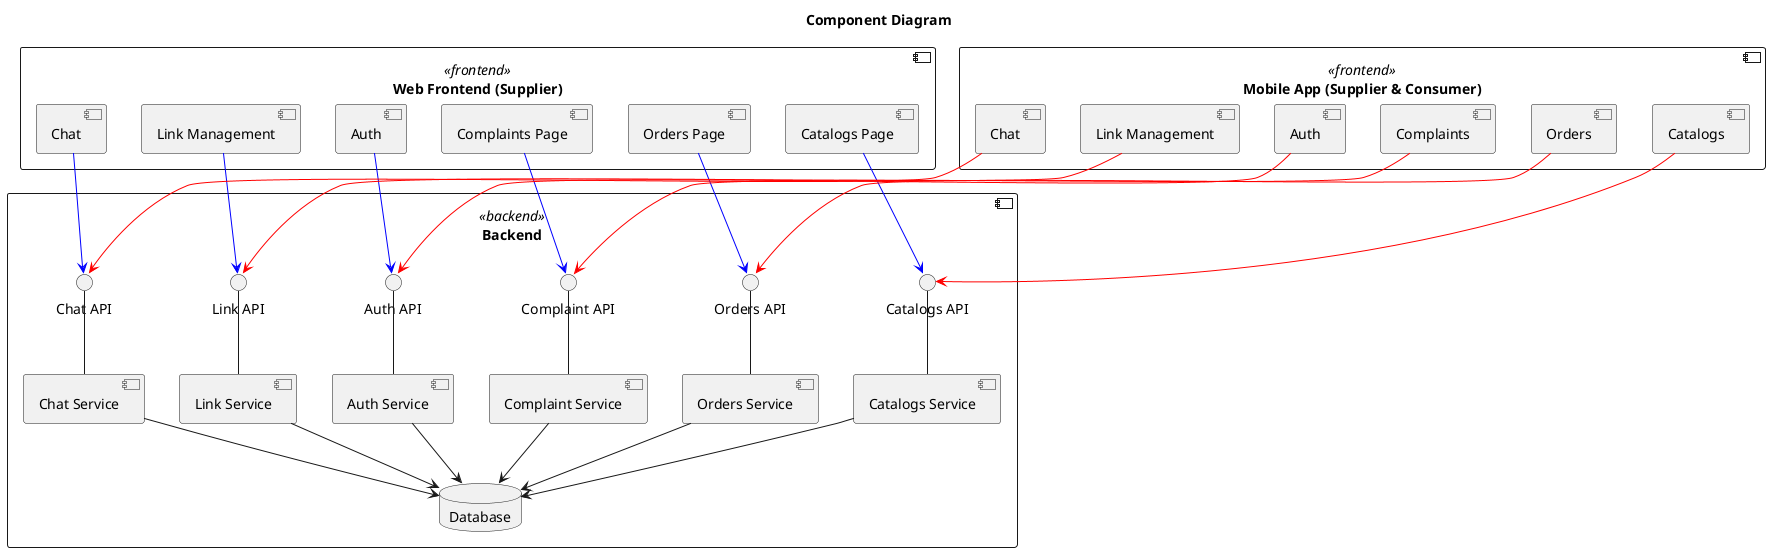 @startuml
title Component Diagram
' === Frontend components ===
component "Web Frontend (Supplier)" <<frontend>> {
    [Catalogs Page] as WebCatalogs
    [Orders Page] as WebOrders
    [Complaints Page] as WebComplaints
    [Auth] as WebAuth
    [Link Management] as WebLink
    [Chat] as WebChat
}

component "Mobile App (Supplier & Consumer)" <<frontend>> {
    [Catalogs] as MobileCatalogs
    [Orders] as MobileOrders
    [Complaints] as MobileComplaints
    [Auth] as MobileAuth
    [Link Management] as MobileLink
    [Chat] as MobileChat
}

' === Backend ===
component "Backend" <<backend>> {
    interface "Catalogs API" as CatalogsAPI
    [Catalogs Service] as CatalogsService
    CatalogsAPI -- CatalogsService
    
    interface "Orders API" as OrdersAPI
    [Orders Service] as OrdersService
    OrdersAPI -- OrdersService
    
    interface "Complaint API" as ComplaintAPI
    [Complaint Service] as ComplaintService
    ComplaintAPI -- ComplaintService
    
    interface "Auth API" as AuthAPI
    [Auth Service] as AuthService
    AuthAPI -- AuthService
    
    interface "Link API" as LinkAPI
    [Link Service] as LinkService
    LinkAPI -- LinkService
    
    interface "Chat API" as ChatAPI
    [Chat Service] as ChatService
    ChatAPI -- ChatService
    
    database "Database" as DB
    
    CatalogsService --> DB
    OrdersService --> DB
    ComplaintService --> DB
    AuthService --> DB
    LinkService --> DB
    ChatService --> DB
}

' === Connections from Web Frontend to Backend ===
WebCatalogs -[#blue]-> CatalogsAPI
WebOrders -[#blue]-> OrdersAPI
WebComplaints -[#blue]-> ComplaintAPI
WebAuth -[#blue]-> AuthAPI
WebLink -[#blue]-> LinkAPI
WebChat -[#blue]-> ChatAPI

' === Connections from Mobile App to Backend ===
MobileCatalogs -[#red]-> CatalogsAPI
MobileOrders -[#red]-> OrdersAPI
MobileComplaints -[#red]-> ComplaintAPI
MobileAuth -[#red]-> AuthAPI
MobileLink -[#red]-> LinkAPI
MobileChat -[#red]-> ChatAPI

@enduml
